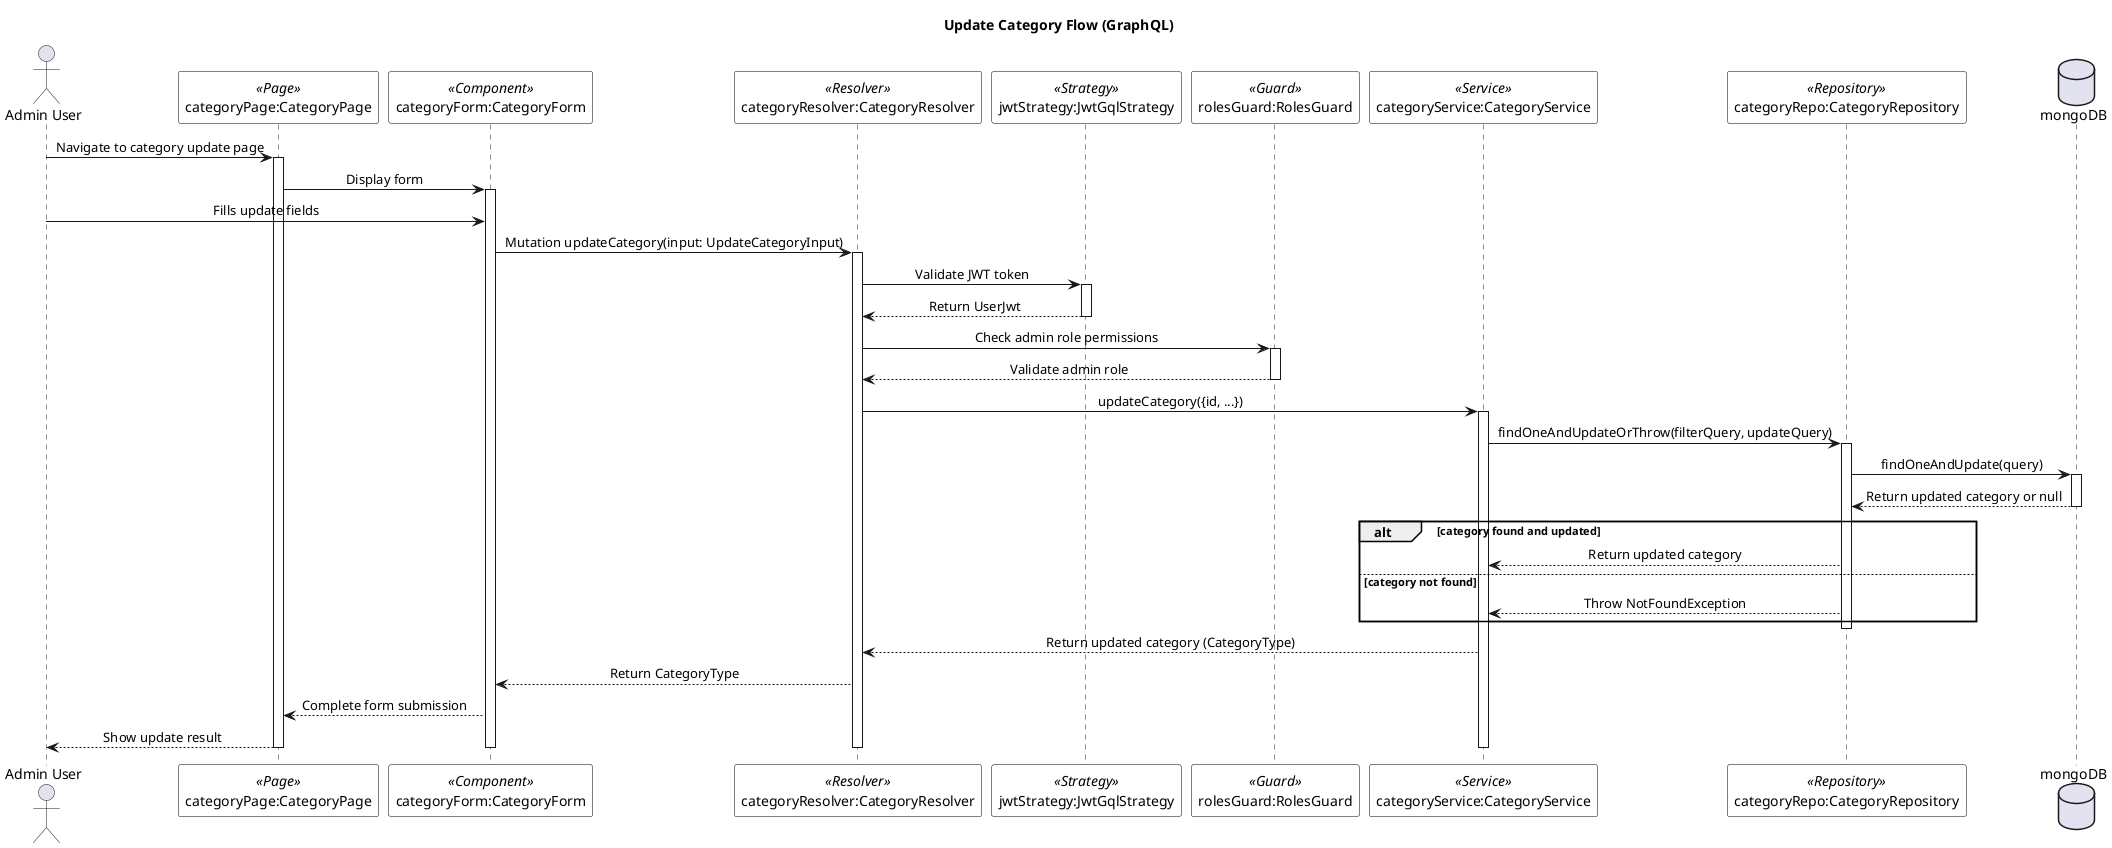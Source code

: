 @startuml Update Category Flow

skinparam SequenceMessageAlignment center
skinparam SequenceBoxBackgroundColor white
skinparam SequenceBoxBorderColor black
skinparam NoteBackgroundColor lightyellow
skinparam NoteBorderColor black
skinparam ParticipantBackgroundColor white
skinparam ParticipantBorderColor black

title Update Category Flow (GraphQL)

actor "Admin User" as adminUser
participant "categoryPage:CategoryPage" as categoryPage <<Page>>
participant "categoryForm:CategoryForm" as categoryForm <<Component>>
participant "categoryResolver:CategoryResolver" as categoryResolver <<Resolver>>
participant "jwtStrategy:JwtGqlStrategy" as jwtStrategy <<Strategy>>
participant "rolesGuard:RolesGuard" as rolesGuard <<Guard>>
participant "categoryService:CategoryService" as categoryService <<Service>>
participant "categoryRepo:CategoryRepository" as categoryRepo <<Repository>>
database "mongoDB" as mongoDB

adminUser -> categoryPage : Navigate to category update page
activate categoryPage

categoryPage -> categoryForm : Display form
activate categoryForm

adminUser -> categoryForm : Fills update fields

categoryForm -> categoryResolver : Mutation updateCategory(input: UpdateCategoryInput)
activate categoryResolver

categoryResolver -> jwtStrategy : Validate JWT token
activate jwtStrategy
jwtStrategy --> categoryResolver : Return UserJwt
deactivate jwtStrategy

categoryResolver -> rolesGuard : Check admin role permissions
activate rolesGuard
rolesGuard --> categoryResolver : Validate admin role
deactivate rolesGuard

categoryResolver -> categoryService : updateCategory({id, ...})
activate categoryService

categoryService -> categoryRepo : findOneAndUpdateOrThrow(filterQuery, updateQuery)
activate categoryRepo
categoryRepo -> mongoDB : findOneAndUpdate(query)
activate mongoDB
mongoDB --> categoryRepo : Return updated category or null
deactivate mongoDB

alt category found and updated
    categoryRepo --> categoryService : Return updated category
else category not found
    categoryRepo --> categoryService : Throw NotFoundException
end
deactivate categoryRepo

categoryService --> categoryResolver : Return updated category (CategoryType)
categoryResolver --> categoryForm : Return CategoryType
categoryForm --> categoryPage : Complete form submission
categoryPage --> adminUser : Show update result

deactivate categoryService
deactivate categoryResolver
deactivate categoryForm
deactivate categoryPage

@enduml
